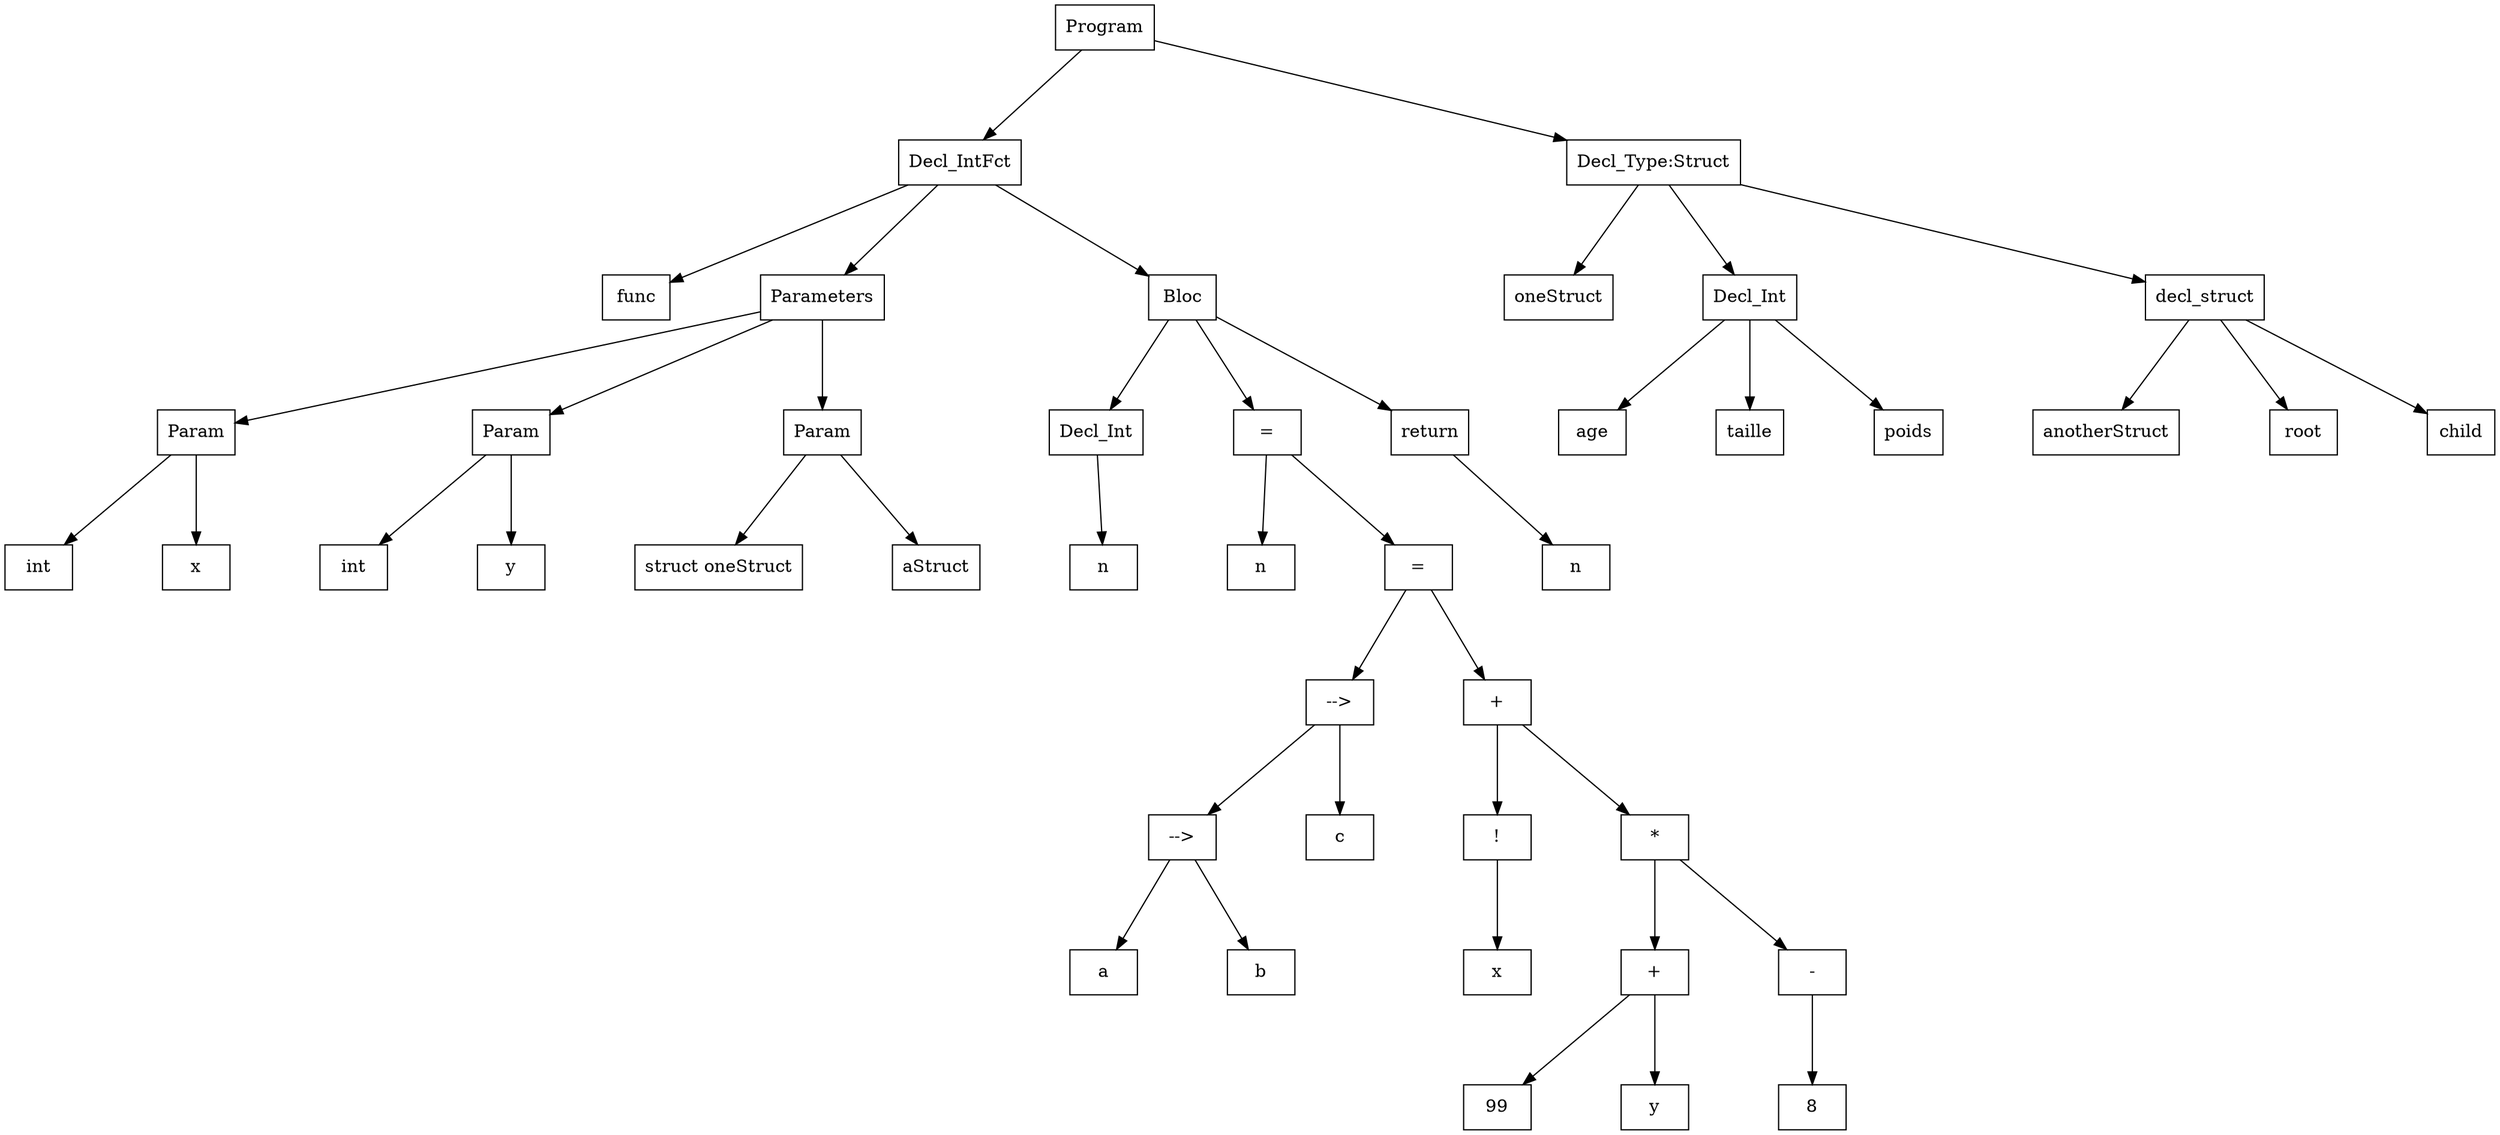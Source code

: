 digraph "ast"{

	nodesep=1;
	ranksep=1;

	N0 [label="Program", shape="box"];
	N2 [label="func", shape="box"];
	N3 [label="Parameters", shape="box"];
	N4 [label="Param", shape="box"];
	N5 [label="int", shape="box"];
	N6 [label="x", shape="box"];
	N7 [label="Param", shape="box"];
	N8 [label="int", shape="box"];
	N9 [label="y", shape="box"];
	N10 [label="Param", shape="box"];
	N11 [label="struct oneStruct", shape="box"];
	N12 [label="aStruct", shape="box"];
	N13 [label="Bloc", shape="box"];
	N14 [label="Decl_Int", shape="box"];
	N15 [label="n", shape="box"];
	N17 [label="n", shape="box"];
	N21 [label="a", shape="box"];
	N22 [label="b", shape="box"];
	N20 [label=" --> ", shape="box"];
	N23 [label="c", shape="box"];
	N19 [label=" --> ", shape="box"];
	N25 [label="!", shape="box"];
	N26 [label="x", shape="box"];
	N29 [label="99", shape="box"];
	N30 [label="y", shape="box"];
	N28 [label="+", shape="box"];
	N31 [label="-", shape="box"];
	N32 [label="8", shape="box"];
	N27 [label="*", shape="box"];
	N24 [label="+", shape="box"];
	N18 [label=" = ", shape="box"];
	N16 [label=" = ", shape="box"];
	N34 [label="n", shape="box"];
	N33 [label="return", shape="box"];
	N1 [label="Decl_IntFct", shape="box"];
	N36 [label="oneStruct", shape="box"];
	N35 [label="Decl_Type:Struct", shape="box"];
	N37 [label="Decl_Int", shape="box"];
	N38 [label="age", shape="box"];
	N39 [label="taille", shape="box"];
	N40 [label="poids", shape="box"];
	N42 [label="anotherStruct", shape="box"];
	N41 [label="decl_struct", shape="box"];
	N43 [label="root", shape="box"];
	N44 [label="child", shape="box"];

	N4 -> N5; 
	N4 -> N6; 
	N3 -> N4; 
	N7 -> N8; 
	N7 -> N9; 
	N3 -> N7; 
	N10 -> N11; 
	N10 -> N12; 
	N3 -> N10; 
	N14 -> N15; 
	N13 -> N14; 
	N20 -> N21; 
	N20 -> N22; 
	N19 -> N20; 
	N19 -> N23; 
	N25 -> N26; 
	N28 -> N29; 
	N28 -> N30; 
	N31 -> N32; 
	N27 -> N28; 
	N27 -> N31; 
	N24 -> N25; 
	N24 -> N27; 
	N18 -> N19; 
	N18 -> N24; 
	N16 -> N17; 
	N16 -> N18; 
	N13 -> N16; 
	N33 -> N34; 
	N13 -> N33; 
	N1 -> N2; 
	N1 -> N3; 
	N1 -> N13; 
	N0 -> N1; 
	N35 -> N36; 
	N37 -> N38; 
	N37 -> N39; 
	N37 -> N40; 
	N35 -> N37; 
	N41 -> N42; 
	N41 -> N43; 
	N41 -> N44; 
	N35 -> N41; 
	N0 -> N35; 
}